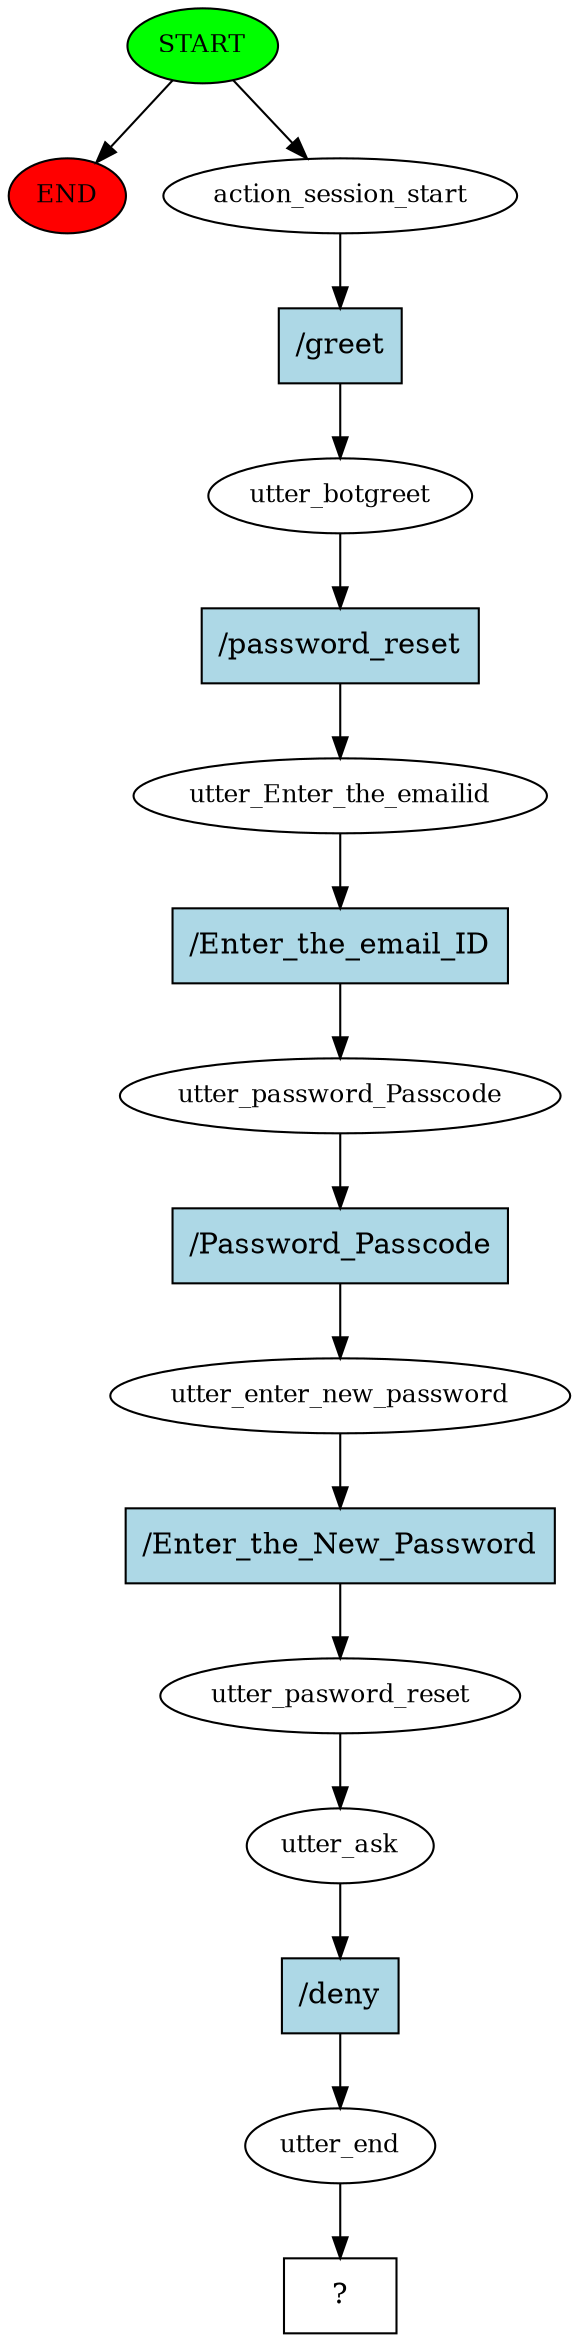 digraph  {
0 [class="start active", fillcolor=green, fontsize=12, label=START, style=filled];
"-1" [class=end, fillcolor=red, fontsize=12, label=END, style=filled];
1 [class=active, fontsize=12, label=action_session_start];
2 [class=active, fontsize=12, label=utter_botgreet];
3 [class=active, fontsize=12, label=utter_Enter_the_emailid];
4 [class=active, fontsize=12, label=utter_password_Passcode];
5 [class=active, fontsize=12, label=utter_enter_new_password];
6 [class=active, fontsize=12, label=utter_pasword_reset];
7 [class=active, fontsize=12, label=utter_ask];
8 [class=active, fontsize=12, label=utter_end];
9 [class="intent dashed active", label="  ?  ", shape=rect];
10 [class="intent active", fillcolor=lightblue, label="/greet", shape=rect, style=filled];
11 [class="intent active", fillcolor=lightblue, label="/password_reset", shape=rect, style=filled];
12 [class="intent active", fillcolor=lightblue, label="/Enter_the_email_ID", shape=rect, style=filled];
13 [class="intent active", fillcolor=lightblue, label="/Password_Passcode", shape=rect, style=filled];
14 [class="intent active", fillcolor=lightblue, label="/Enter_the_New_Password", shape=rect, style=filled];
15 [class="intent active", fillcolor=lightblue, label="/deny", shape=rect, style=filled];
0 -> "-1"  [class="", key=NONE, label=""];
0 -> 1  [class=active, key=NONE, label=""];
1 -> 10  [class=active, key=0];
2 -> 11  [class=active, key=0];
3 -> 12  [class=active, key=0];
4 -> 13  [class=active, key=0];
5 -> 14  [class=active, key=0];
6 -> 7  [class=active, key=NONE, label=""];
7 -> 15  [class=active, key=0];
8 -> 9  [class=active, key=NONE, label=""];
10 -> 2  [class=active, key=0];
11 -> 3  [class=active, key=0];
12 -> 4  [class=active, key=0];
13 -> 5  [class=active, key=0];
14 -> 6  [class=active, key=0];
15 -> 8  [class=active, key=0];
}

